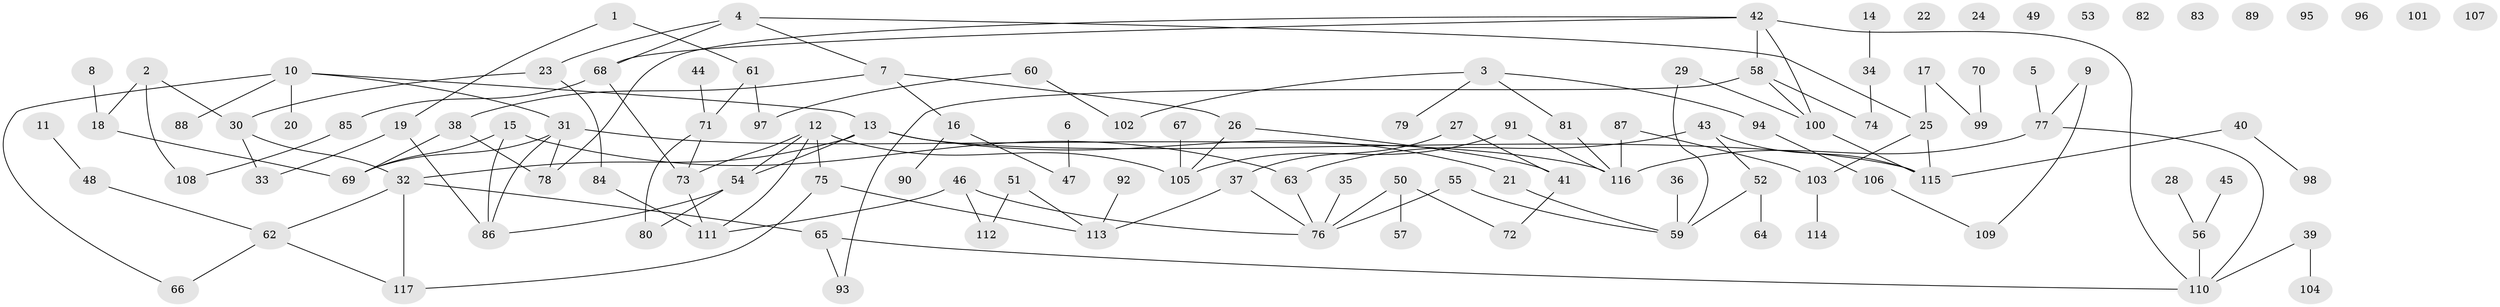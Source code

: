 // Generated by graph-tools (version 1.1) at 2025/33/03/09/25 02:33:39]
// undirected, 117 vertices, 141 edges
graph export_dot {
graph [start="1"]
  node [color=gray90,style=filled];
  1;
  2;
  3;
  4;
  5;
  6;
  7;
  8;
  9;
  10;
  11;
  12;
  13;
  14;
  15;
  16;
  17;
  18;
  19;
  20;
  21;
  22;
  23;
  24;
  25;
  26;
  27;
  28;
  29;
  30;
  31;
  32;
  33;
  34;
  35;
  36;
  37;
  38;
  39;
  40;
  41;
  42;
  43;
  44;
  45;
  46;
  47;
  48;
  49;
  50;
  51;
  52;
  53;
  54;
  55;
  56;
  57;
  58;
  59;
  60;
  61;
  62;
  63;
  64;
  65;
  66;
  67;
  68;
  69;
  70;
  71;
  72;
  73;
  74;
  75;
  76;
  77;
  78;
  79;
  80;
  81;
  82;
  83;
  84;
  85;
  86;
  87;
  88;
  89;
  90;
  91;
  92;
  93;
  94;
  95;
  96;
  97;
  98;
  99;
  100;
  101;
  102;
  103;
  104;
  105;
  106;
  107;
  108;
  109;
  110;
  111;
  112;
  113;
  114;
  115;
  116;
  117;
  1 -- 19;
  1 -- 61;
  2 -- 18;
  2 -- 30;
  2 -- 108;
  3 -- 79;
  3 -- 81;
  3 -- 94;
  3 -- 102;
  4 -- 7;
  4 -- 23;
  4 -- 25;
  4 -- 68;
  5 -- 77;
  6 -- 47;
  7 -- 16;
  7 -- 26;
  7 -- 38;
  8 -- 18;
  9 -- 77;
  9 -- 109;
  10 -- 13;
  10 -- 20;
  10 -- 31;
  10 -- 66;
  10 -- 88;
  11 -- 48;
  12 -- 54;
  12 -- 73;
  12 -- 75;
  12 -- 105;
  12 -- 111;
  13 -- 21;
  13 -- 32;
  13 -- 54;
  13 -- 115;
  14 -- 34;
  15 -- 63;
  15 -- 69;
  15 -- 86;
  16 -- 47;
  16 -- 90;
  17 -- 25;
  17 -- 99;
  18 -- 69;
  19 -- 33;
  19 -- 86;
  21 -- 59;
  23 -- 30;
  23 -- 84;
  25 -- 103;
  25 -- 115;
  26 -- 41;
  26 -- 105;
  27 -- 37;
  27 -- 41;
  28 -- 56;
  29 -- 59;
  29 -- 100;
  30 -- 32;
  30 -- 33;
  31 -- 69;
  31 -- 78;
  31 -- 86;
  31 -- 116;
  32 -- 62;
  32 -- 65;
  32 -- 117;
  34 -- 74;
  35 -- 76;
  36 -- 59;
  37 -- 76;
  37 -- 113;
  38 -- 69;
  38 -- 78;
  39 -- 104;
  39 -- 110;
  40 -- 98;
  40 -- 115;
  41 -- 72;
  42 -- 58;
  42 -- 68;
  42 -- 78;
  42 -- 100;
  42 -- 110;
  43 -- 52;
  43 -- 63;
  43 -- 115;
  44 -- 71;
  45 -- 56;
  46 -- 76;
  46 -- 111;
  46 -- 112;
  48 -- 62;
  50 -- 57;
  50 -- 72;
  50 -- 76;
  51 -- 112;
  51 -- 113;
  52 -- 59;
  52 -- 64;
  54 -- 80;
  54 -- 86;
  55 -- 59;
  55 -- 76;
  56 -- 110;
  58 -- 74;
  58 -- 93;
  58 -- 100;
  60 -- 97;
  60 -- 102;
  61 -- 71;
  61 -- 97;
  62 -- 66;
  62 -- 117;
  63 -- 76;
  65 -- 93;
  65 -- 110;
  67 -- 105;
  68 -- 73;
  68 -- 85;
  70 -- 99;
  71 -- 73;
  71 -- 80;
  73 -- 111;
  75 -- 113;
  75 -- 117;
  77 -- 110;
  77 -- 116;
  81 -- 116;
  84 -- 111;
  85 -- 108;
  87 -- 103;
  87 -- 116;
  91 -- 105;
  91 -- 116;
  92 -- 113;
  94 -- 106;
  100 -- 115;
  103 -- 114;
  106 -- 109;
}
